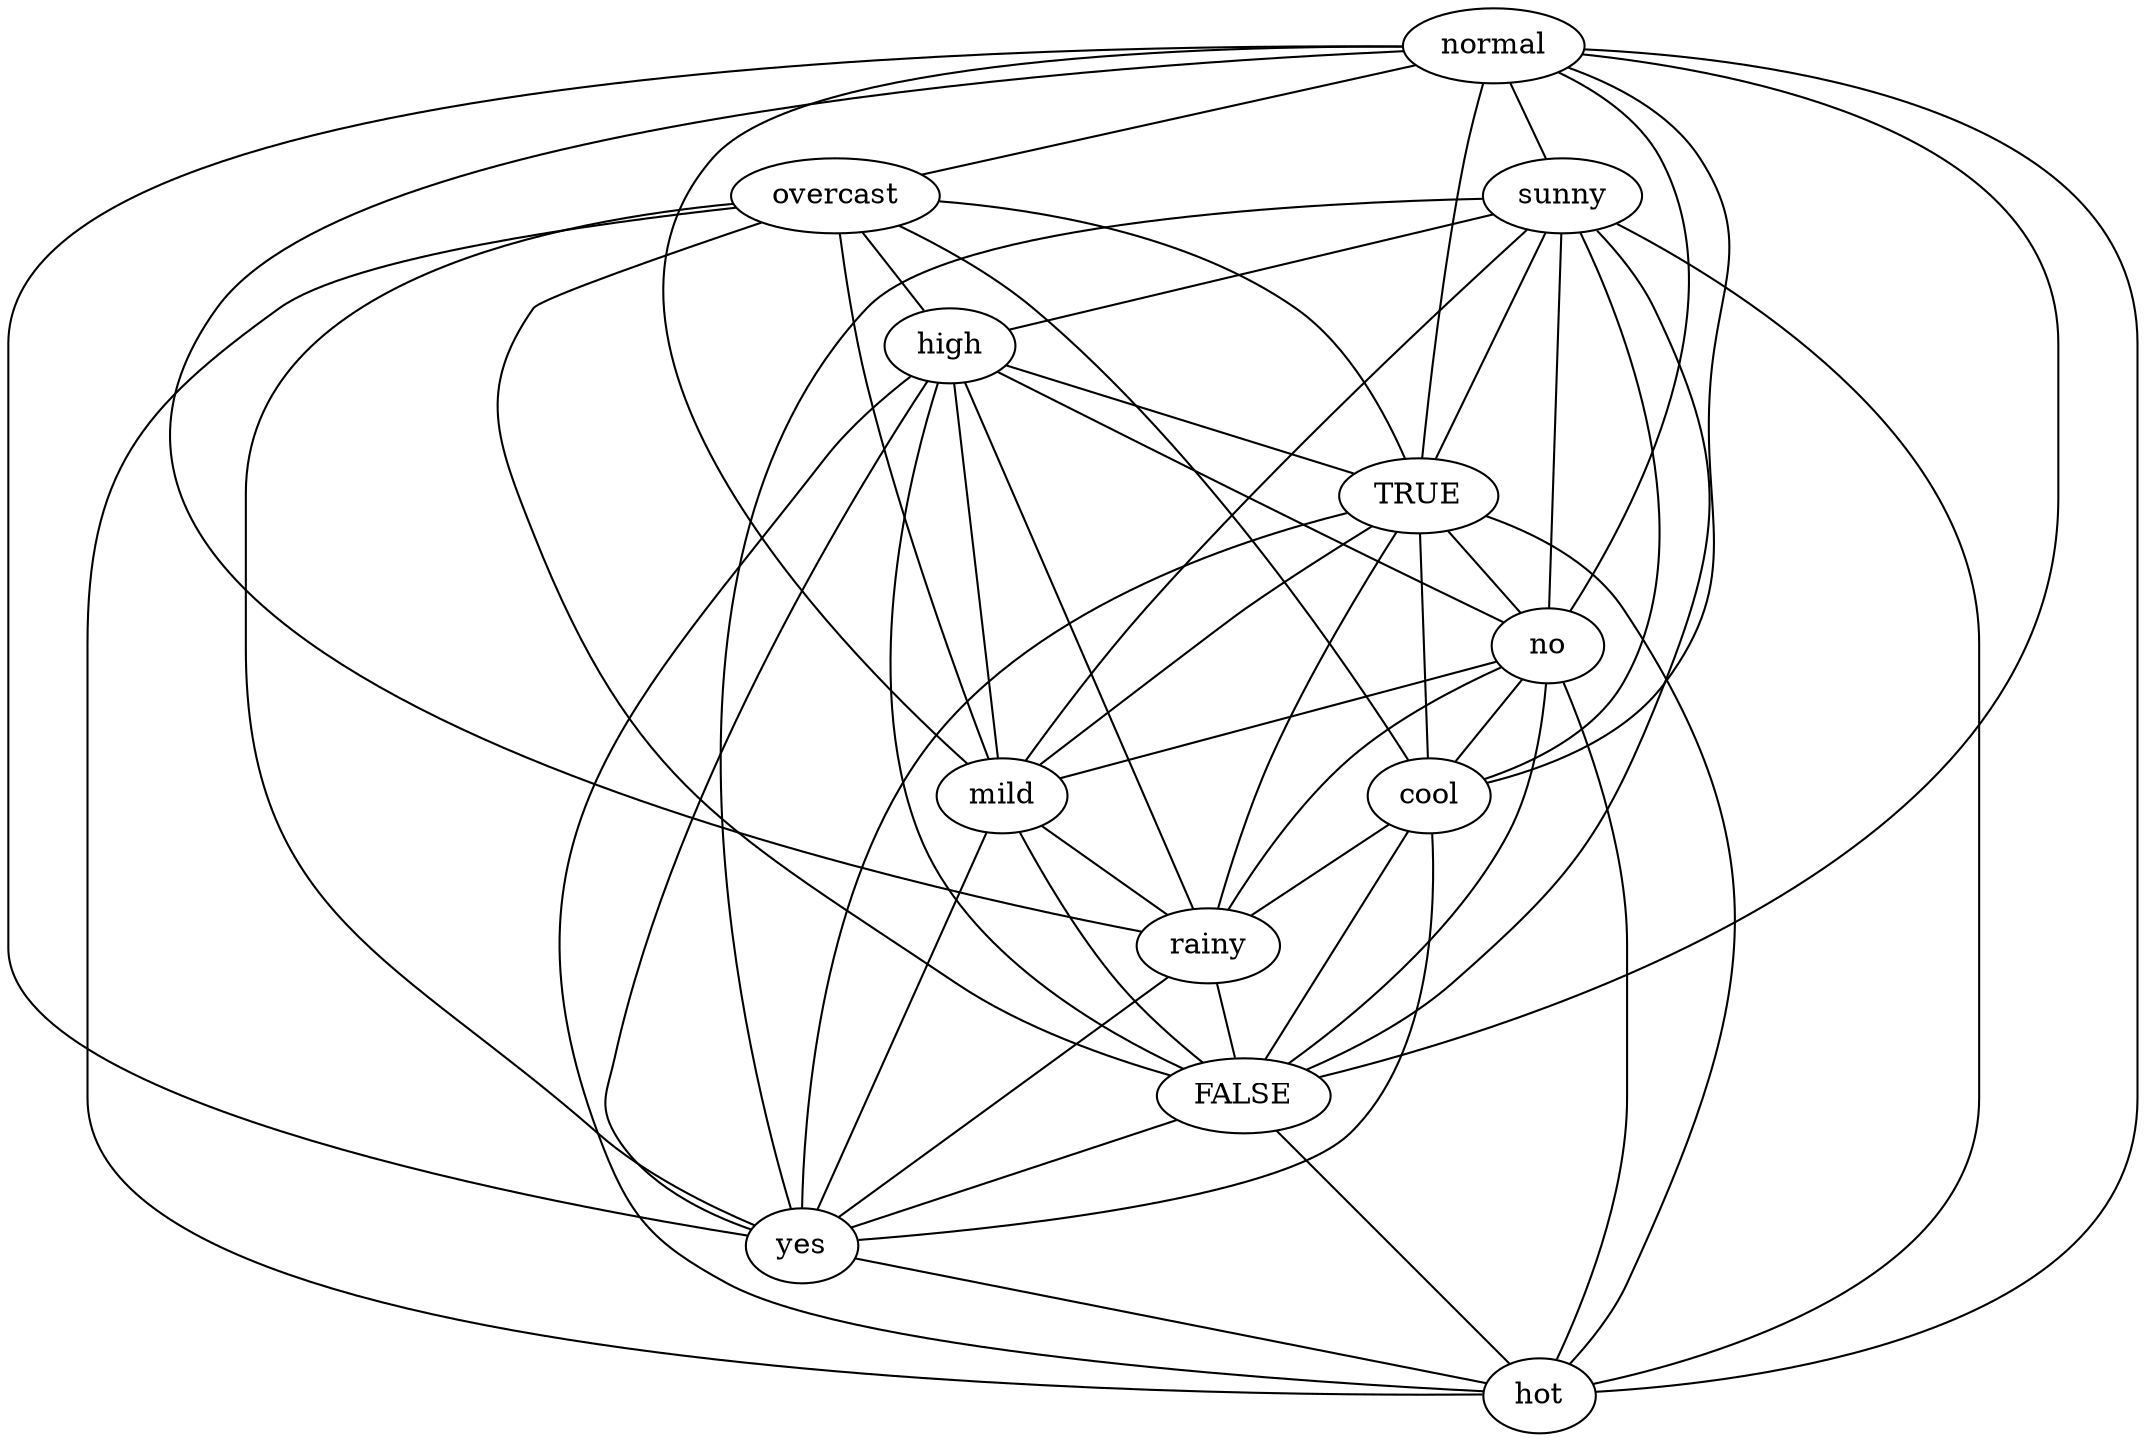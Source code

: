 strict graph "" {
normal;
sunny;
overcast;
high;
TRUE;
no;
mild;
cool;
rainy;
FALSE;
yes;
hot;
normal -- sunny  [color=black];
normal -- no  [color=black];
normal -- rainy  [color=black];
normal -- mild  [color=black];
normal -- cool  [color=black];
normal -- TRUE  [color=black];
normal -- FALSE  [color=black];
normal -- overcast  [color=black];
normal -- yes  [color=black];
normal -- hot  [color=black];
sunny -- yes  [color=black];
sunny -- no  [color=black];
sunny -- mild  [color=black];
sunny -- cool  [color=black];
sunny -- TRUE  [color=black];
sunny -- FALSE  [color=black];
sunny -- high  [color=black];
sunny -- hot  [color=black];
overcast -- mild  [color=black];
overcast -- high  [color=black];
overcast -- TRUE  [color=black];
overcast -- FALSE  [color=black];
overcast -- cool  [color=black];
overcast -- yes  [color=black];
overcast -- hot  [color=black];
high -- no  [color=black];
high -- rainy  [color=black];
high -- FALSE  [color=black];
high -- TRUE  [color=black];
high -- yes  [color=black];
high -- hot  [color=black];
high -- mild  [color=black];
TRUE -- no  [color=black];
TRUE -- rainy  [color=black];
TRUE -- mild  [color=black];
TRUE -- cool  [color=black];
TRUE -- hot  [color=black];
TRUE -- yes  [color=black];
no -- rainy  [color=black];
no -- mild  [color=black];
no -- FALSE  [color=black];
no -- cool  [color=black];
no -- hot  [color=black];
mild -- rainy  [color=black];
mild -- FALSE  [color=black];
mild -- yes  [color=black];
cool -- rainy  [color=black];
cool -- FALSE  [color=black];
cool -- yes  [color=black];
rainy -- FALSE  [color=black];
rainy -- yes  [color=black];
FALSE -- yes  [color=black];
FALSE -- hot  [color=black];
yes -- hot  [color=black];
}
